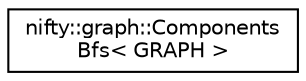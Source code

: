 digraph "Graphical Class Hierarchy"
{
  edge [fontname="Helvetica",fontsize="10",labelfontname="Helvetica",labelfontsize="10"];
  node [fontname="Helvetica",fontsize="10",shape=record];
  rankdir="LR";
  Node1 [label="nifty::graph::Components\lBfs\< GRAPH \>",height=0.2,width=0.4,color="black", fillcolor="white", style="filled",URL="$classnifty_1_1graph_1_1ComponentsBfs.html"];
}
